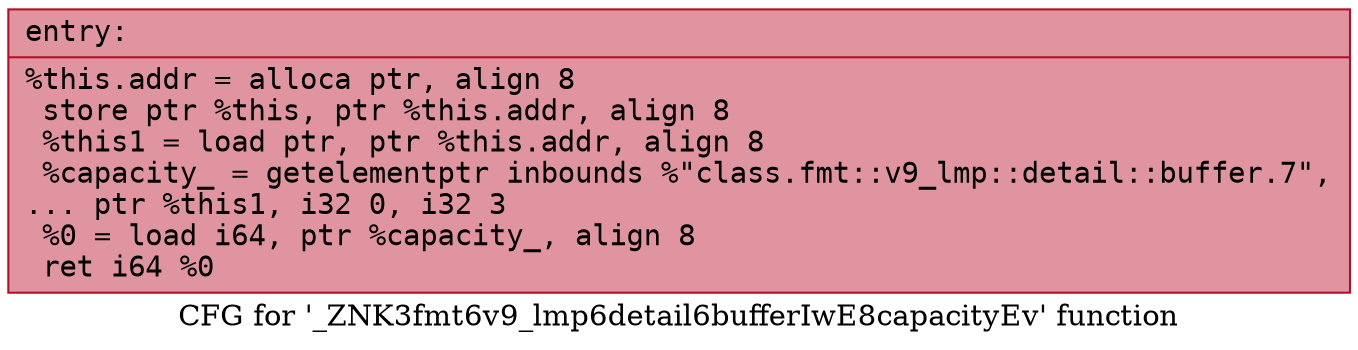 digraph "CFG for '_ZNK3fmt6v9_lmp6detail6bufferIwE8capacityEv' function" {
	label="CFG for '_ZNK3fmt6v9_lmp6detail6bufferIwE8capacityEv' function";

	Node0x55fec3731960 [shape=record,color="#b70d28ff", style=filled, fillcolor="#b70d2870" fontname="Courier",label="{entry:\l|  %this.addr = alloca ptr, align 8\l  store ptr %this, ptr %this.addr, align 8\l  %this1 = load ptr, ptr %this.addr, align 8\l  %capacity_ = getelementptr inbounds %\"class.fmt::v9_lmp::detail::buffer.7\",\l... ptr %this1, i32 0, i32 3\l  %0 = load i64, ptr %capacity_, align 8\l  ret i64 %0\l}"];
}
